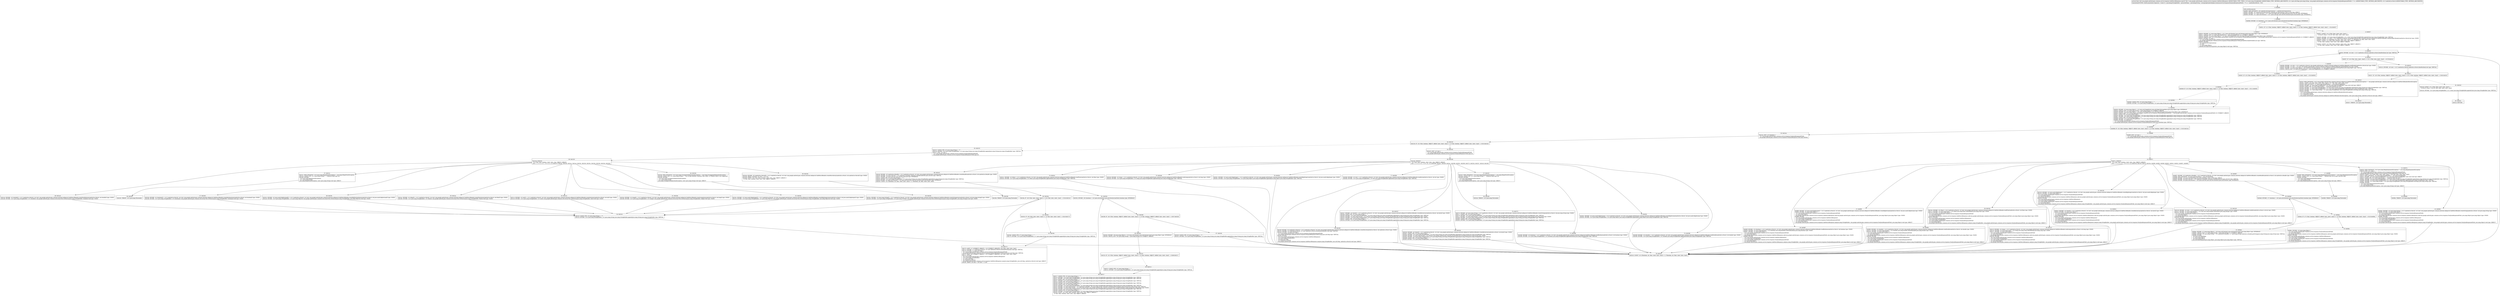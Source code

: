 digraph "CFG forcom.google.android.gms.common.server.response.SafeParcelResponse.zaa(Ljava\/lang\/StringBuilder;Ljava\/util\/Map;Landroid\/os\/Parcel;)V" {
Node_0 [shape=record,label="{0\:\ 0x0000|MTH_ENTER_BLOCK\l|0x0000: NEW_INSTANCE  (r0 I:android.util.SparseArray) =  android.util.SparseArray \l0x0002: INVOKE  (r0 I:android.util.SparseArray) android.util.SparseArray.\<init\>():void type: DIRECT \l0x0005: INVOKE  (r11 I:java.util.Set) = (r11 I:java.util.Map) java.util.Map.entrySet():java.util.Set type: INTERFACE \l0x0009: INVOKE  (r11 I:java.util.Iterator) = (r11 I:java.util.Set) java.util.Set.iterator():java.util.Iterator type: INTERFACE \l}"];
Node_1 [shape=record,label="{1\:\ 0x000d|0x000d: INVOKE  (r1 I:boolean) = (r11 I:java.util.Iterator) java.util.Iterator.hasNext():boolean type: INTERFACE \l}"];
Node_2 [shape=record,label="{2\:\ 0x0011|0x0011: IF  (r1 I:?[int, boolean, OBJECT, ARRAY, byte, short, char]) == (0 ?[int, boolean, OBJECT, ARRAY, byte, short, char])  \-\> B:4:0x0027 \l}"];
Node_3 [shape=record,label="{3\:\ 0x0013|0x0013: INVOKE  (r1 I:java.lang.Object) = (r11 I:java.util.Iterator) java.util.Iterator.next():java.lang.Object type: INTERFACE \l0x0017: CHECK_CAST  (r1 I:java.util.Map$Entry) = (java.util.Map$Entry) (r1 I:?[OBJECT, ARRAY]) \l0x0019: INVOKE  (r2 I:java.lang.Object) = (r1 I:java.util.Map$Entry) java.util.Map.Entry.getValue():java.lang.Object type: INTERFACE \l0x001d: CHECK_CAST  (r2 I:com.google.android.gms.common.server.response.FastJsonResponse$Field) = (com.google.android.gms.common.server.response.FastJsonResponse$Field) (r2 I:?[OBJECT, ARRAY]) \l0x001f: INVOKE  (r2 I:int) = \l  (r2 I:com.google.android.gms.common.server.response.FastJsonResponse$Field)\l com.google.android.gms.common.server.response.FastJsonResponse.Field.getSafeParcelableFieldId():int type: VIRTUAL \l0x0023: INVOKE  \l  (r0 I:android.util.SparseArray)\l  (r2 I:int)\l  (r1 I:java.lang.Object)\l android.util.SparseArray.put(int, java.lang.Object):void type: VIRTUAL \l}"];
Node_4 [shape=record,label="{4\:\ 0x0027|0x0027: CONST  (r11 I:?[int, float, short, byte, char]) = \l  (123(0x7b, float:1.72E\-43) ?[int, float, short, byte, char])\l \l0x0029: INVOKE  (r10 I:java.lang.StringBuilder), (r11 I:char) java.lang.StringBuilder.append(char):java.lang.StringBuilder type: VIRTUAL \l0x002c: INVOKE  (r11 I:int) = (r12 I:android.os.Parcel) com.google.android.gms.common.internal.safeparcel.SafeParcelReader.validateObjectHeader(android.os.Parcel):int type: STATIC \l0x0030: CONST  (r1 I:?[boolean, int, float, short, byte, char]) = (1 ?[boolean, int, float, short, byte, char]) \l0x0031: CONST  (r2 I:?[int, float, boolean, short, byte, char, OBJECT, ARRAY]) = \l  (0 ?[int, float, boolean, short, byte, char, OBJECT, ARRAY])\l \l0x0032: CONST  (r3 I:?[int, float, boolean, short, byte, char, OBJECT, ARRAY]) = \l  (0 ?[int, float, boolean, short, byte, char, OBJECT, ARRAY])\l \l}"];
Node_5 [shape=record,label="{5\:\ 0x0033|0x0033: INVOKE  (r4 I:int) = (r12 I:android.os.Parcel) android.os.Parcel.dataPosition():int type: VIRTUAL \l}"];
Node_6 [shape=record,label="{6\:\ 0x0037|0x0037: IF  (r4 I:?[int, byte, short, char]) \>= (r11 I:?[int, byte, short, char])  \-\> B:79:0x02c3 \l}"];
Node_7 [shape=record,label="{7\:\ 0x0039|0x0039: INVOKE  (r4 I:int) = (r12 I:android.os.Parcel) com.google.android.gms.common.internal.safeparcel.SafeParcelReader.readHeader(android.os.Parcel):int type: STATIC \l0x003d: INVOKE  (r5 I:int) = (r4 I:int) com.google.android.gms.common.internal.safeparcel.SafeParcelReader.getFieldId(int):int type: STATIC \l0x0041: INVOKE  (r5 I:java.lang.Object) = (r0 I:android.util.SparseArray), (r5 I:int) android.util.SparseArray.get(int):java.lang.Object type: VIRTUAL \l0x0045: CHECK_CAST  (r5 I:java.util.Map$Entry) = (java.util.Map$Entry) (r5 I:?[OBJECT, ARRAY]) \l}"];
Node_8 [shape=record,label="{8\:\ 0x0047|0x0047: IF  (r5 I:?[int, boolean, OBJECT, ARRAY, byte, short, char]) == (0 ?[int, boolean, OBJECT, ARRAY, byte, short, char])  \-\> B:5:0x0033 \l}"];
Node_9 [shape=record,label="{9\:\ 0x0049|0x0049: IF  (r3 I:?[int, boolean, OBJECT, ARRAY, byte, short, char]) == (0 ?[int, boolean, OBJECT, ARRAY, byte, short, char])  \-\> B:11:0x0050 \l}"];
Node_10 [shape=record,label="{10\:\ 0x004b|0x004b: CONST_STR  (r3 I:java.lang.String) =  \",\" \l0x004d: INVOKE  (r10 I:java.lang.StringBuilder), (r3 I:java.lang.String) java.lang.StringBuilder.append(java.lang.String):java.lang.StringBuilder type: VIRTUAL \l}"];
Node_11 [shape=record,label="{11\:\ 0x0050|0x0050: INVOKE  (r3 I:java.lang.Object) = (r5 I:java.util.Map$Entry) java.util.Map.Entry.getKey():java.lang.Object type: INTERFACE \l0x0054: CHECK_CAST  (r3 I:java.lang.String) = (java.lang.String) (r3 I:?[OBJECT, ARRAY]) \l0x0056: INVOKE  (r5 I:java.lang.Object) = (r5 I:java.util.Map$Entry) java.util.Map.Entry.getValue():java.lang.Object type: INTERFACE \l0x005a: CHECK_CAST  (r5 I:com.google.android.gms.common.server.response.FastJsonResponse$Field) = (com.google.android.gms.common.server.response.FastJsonResponse$Field) (r5 I:?[OBJECT, ARRAY]) \l0x005c: CONST_STR  (r6 I:java.lang.String) =  \"\"\" \l0x005e: INVOKE  (r10 I:java.lang.StringBuilder), (r6 I:java.lang.String) java.lang.StringBuilder.append(java.lang.String):java.lang.StringBuilder type: VIRTUAL \l0x0061: INVOKE  (r10 I:java.lang.StringBuilder), (r3 I:java.lang.String) java.lang.StringBuilder.append(java.lang.String):java.lang.StringBuilder type: VIRTUAL \l0x0064: CONST_STR  (r3 I:java.lang.String) =  \"\":\" \l0x0066: INVOKE  (r10 I:java.lang.StringBuilder), (r3 I:java.lang.String) java.lang.StringBuilder.append(java.lang.String):java.lang.StringBuilder type: VIRTUAL \l0x0069: INVOKE  (r3 I:boolean) = \l  (r5 I:com.google.android.gms.common.server.response.FastJsonResponse$Field)\l com.google.android.gms.common.server.response.FastJsonResponse.Field.zacn():boolean type: VIRTUAL \l}"];
Node_12 [shape=record,label="{12\:\ 0x006d|0x006d: IF  (r3 I:?[int, boolean, OBJECT, ARRAY, byte, short, char]) == (0 ?[int, boolean, OBJECT, ARRAY, byte, short, char])  \-\> B:33:0x014e \l}"];
Node_13 [shape=record,label="{13\:\ 0x006f|0x006f: IGET  (r3 I:int) = \l  (r5 I:com.google.android.gms.common.server.response.FastJsonResponse$Field)\l com.google.android.gms.common.server.response.FastJsonResponse.Field.zaps int \l}"];
Node_14 [shape=record,label="{14\:\ 0x0071|0x0071: SWITCH  \l  (r3 I:?[int, float, boolean, short, byte, char, OBJECT, ARRAY])\l k:[0, 1, 2, 3, 4, 5, 6, 7, 8, 9, 10, 11] t:[0x013d, 0x0130, 0x011f, 0x010e, 0x00fd, 0x00f0, 0x00df, 0x00d2, 0x00c5, 0x00c5, 0x0097, 0x008f] \l}"];
Node_15 [shape=record,label="{15\:\ 0x0074|0x0074: NEW_INSTANCE  (r10 I:java.lang.IllegalArgumentException) =  java.lang.IllegalArgumentException \l0x0076: IGET  (r11 I:int) = \l  (r5 I:com.google.android.gms.common.server.response.FastJsonResponse$Field)\l com.google.android.gms.common.server.response.FastJsonResponse.Field.zaps int \l0x0078: CONST  (r12 I:?[int, float, short, byte, char]) = (36 ?[int, float, short, byte, char]) \l0x007a: NEW_INSTANCE  (r0 I:java.lang.StringBuilder) =  java.lang.StringBuilder \l0x007c: INVOKE  (r0 I:java.lang.StringBuilder), (r12 I:int) java.lang.StringBuilder.\<init\>(int):void type: DIRECT \l0x007f: CONST_STR  (r12 I:java.lang.String) =  \"Unknown field out type = \" \l0x0081: INVOKE  (r0 I:java.lang.StringBuilder), (r12 I:java.lang.String) java.lang.StringBuilder.append(java.lang.String):java.lang.StringBuilder type: VIRTUAL \l0x0084: INVOKE  (r0 I:java.lang.StringBuilder), (r11 I:int) java.lang.StringBuilder.append(int):java.lang.StringBuilder type: VIRTUAL \l0x0087: INVOKE  (r11 I:java.lang.String) = (r0 I:java.lang.StringBuilder) java.lang.StringBuilder.toString():java.lang.String type: VIRTUAL \l0x008b: INVOKE  \l  (r10 I:java.lang.IllegalArgumentException)\l  (r11 I:java.lang.String)\l java.lang.IllegalArgumentException.\<init\>(java.lang.String):void type: DIRECT \l}"];
Node_16 [shape=record,label="{16\:\ 0x008e|0x008e: THROW  (r10 I:java.lang.Throwable) \l}"];
Node_17 [shape=record,label="{17\:\ 0x008f|0x008f: NEW_INSTANCE  (r10 I:java.lang.IllegalArgumentException) =  java.lang.IllegalArgumentException \l0x0091: CONST_STR  (r11 I:java.lang.String) =  \"Method does not accept concrete type.\" \l0x0093: INVOKE  \l  (r10 I:java.lang.IllegalArgumentException)\l  (r11 I:java.lang.String)\l java.lang.IllegalArgumentException.\<init\>(java.lang.String):void type: DIRECT \l}"];
Node_18 [shape=record,label="{18\:\ 0x0096|0x0096: THROW  (r10 I:java.lang.Throwable) \l}"];
Node_19 [shape=record,label="{19\:\ 0x0097|0x0097: INVOKE  (r3 I:android.os.Bundle) = (r12 I:android.os.Parcel), (r4 I:int) com.google.android.gms.common.internal.safeparcel.SafeParcelReader.createBundle(android.os.Parcel, int):android.os.Bundle type: STATIC \l0x009b: NEW_INSTANCE  (r4 I:java.util.HashMap) =  java.util.HashMap \l0x009d: INVOKE  (r4 I:java.util.HashMap) java.util.HashMap.\<init\>():void type: DIRECT \l0x00a0: INVOKE  (r6 I:java.util.Set) = (r3 I:android.os.Bundle) android.os.Bundle.keySet():java.util.Set type: VIRTUAL \l0x00a4: INVOKE  (r6 I:java.util.Iterator) = (r6 I:java.util.Set) java.util.Set.iterator():java.util.Iterator type: INTERFACE \l}"];
Node_20 [shape=record,label="{20\:\ 0x00a8|0x00a8: INVOKE  (r7 I:boolean) = (r6 I:java.util.Iterator) java.util.Iterator.hasNext():boolean type: INTERFACE \l}"];
Node_21 [shape=record,label="{21\:\ 0x00ac|0x00ac: IF  (r7 I:?[int, boolean, OBJECT, ARRAY, byte, short, char]) == (0 ?[int, boolean, OBJECT, ARRAY, byte, short, char])  \-\> B:23:0x00bc \l}"];
Node_22 [shape=record,label="{22\:\ 0x00ae|0x00ae: INVOKE  (r7 I:java.lang.Object) = (r6 I:java.util.Iterator) java.util.Iterator.next():java.lang.Object type: INTERFACE \l0x00b2: CHECK_CAST  (r7 I:java.lang.String) = (java.lang.String) (r7 I:?[OBJECT, ARRAY]) \l0x00b4: INVOKE  (r8 I:java.lang.String) = (r3 I:android.os.Bundle), (r7 I:java.lang.String) android.os.Bundle.getString(java.lang.String):java.lang.String type: VIRTUAL \l0x00b8: INVOKE  \l  (r4 I:java.util.HashMap)\l  (r7 I:java.lang.Object)\l  (r8 I:java.lang.Object)\l java.util.HashMap.put(java.lang.Object, java.lang.Object):java.lang.Object type: VIRTUAL \l}"];
Node_23 [shape=record,label="{23\:\ 0x00bc|0x00bc: INVOKE  (r3 I:java.lang.Object) = \l  (r5 I:com.google.android.gms.common.server.response.FastJsonResponse$Field)\l  (r4 I:java.lang.Object)\l com.google.android.gms.common.server.response.SafeParcelResponse.zab(com.google.android.gms.common.server.response.FastJsonResponse$Field, java.lang.Object):java.lang.Object type: STATIC \l0x00c0: INVOKE  \l  (r9 I:com.google.android.gms.common.server.response.SafeParcelResponse)\l  (r10 I:java.lang.StringBuilder)\l  (r5 I:com.google.android.gms.common.server.response.FastJsonResponse$Field)\l  (r3 I:java.lang.Object)\l com.google.android.gms.common.server.response.SafeParcelResponse.zab(java.lang.StringBuilder, com.google.android.gms.common.server.response.FastJsonResponse$Field, java.lang.Object):void type: DIRECT \l}"];
Node_24 [shape=record,label="{24\:\ 0x00c5|0x00c5: INVOKE  (r3 I:byte[]) = (r12 I:android.os.Parcel), (r4 I:int) com.google.android.gms.common.internal.safeparcel.SafeParcelReader.createByteArray(android.os.Parcel, int):byte[] type: STATIC \l0x00c9: INVOKE  (r3 I:java.lang.Object) = \l  (r5 I:com.google.android.gms.common.server.response.FastJsonResponse$Field)\l  (r3 I:java.lang.Object)\l com.google.android.gms.common.server.response.SafeParcelResponse.zab(com.google.android.gms.common.server.response.FastJsonResponse$Field, java.lang.Object):java.lang.Object type: STATIC \l0x00cd: INVOKE  \l  (r9 I:com.google.android.gms.common.server.response.SafeParcelResponse)\l  (r10 I:java.lang.StringBuilder)\l  (r5 I:com.google.android.gms.common.server.response.FastJsonResponse$Field)\l  (r3 I:java.lang.Object)\l com.google.android.gms.common.server.response.SafeParcelResponse.zab(java.lang.StringBuilder, com.google.android.gms.common.server.response.FastJsonResponse$Field, java.lang.Object):void type: DIRECT \l}"];
Node_25 [shape=record,label="{25\:\ 0x00d2|0x00d2: INVOKE  (r3 I:java.lang.String) = (r12 I:android.os.Parcel), (r4 I:int) com.google.android.gms.common.internal.safeparcel.SafeParcelReader.createString(android.os.Parcel, int):java.lang.String type: STATIC \l0x00d6: INVOKE  (r3 I:java.lang.Object) = \l  (r5 I:com.google.android.gms.common.server.response.FastJsonResponse$Field)\l  (r3 I:java.lang.Object)\l com.google.android.gms.common.server.response.SafeParcelResponse.zab(com.google.android.gms.common.server.response.FastJsonResponse$Field, java.lang.Object):java.lang.Object type: STATIC \l0x00da: INVOKE  \l  (r9 I:com.google.android.gms.common.server.response.SafeParcelResponse)\l  (r10 I:java.lang.StringBuilder)\l  (r5 I:com.google.android.gms.common.server.response.FastJsonResponse$Field)\l  (r3 I:java.lang.Object)\l com.google.android.gms.common.server.response.SafeParcelResponse.zab(java.lang.StringBuilder, com.google.android.gms.common.server.response.FastJsonResponse$Field, java.lang.Object):void type: DIRECT \l}"];
Node_26 [shape=record,label="{26\:\ 0x00df|0x00df: INVOKE  (r3 I:boolean) = (r12 I:android.os.Parcel), (r4 I:int) com.google.android.gms.common.internal.safeparcel.SafeParcelReader.readBoolean(android.os.Parcel, int):boolean type: STATIC \l0x00e3: INVOKE  (r3 I:java.lang.Boolean) = (r3 I:boolean) java.lang.Boolean.valueOf(boolean):java.lang.Boolean type: STATIC \l0x00e7: INVOKE  (r3 I:java.lang.Object) = \l  (r5 I:com.google.android.gms.common.server.response.FastJsonResponse$Field)\l  (r3 I:java.lang.Object)\l com.google.android.gms.common.server.response.SafeParcelResponse.zab(com.google.android.gms.common.server.response.FastJsonResponse$Field, java.lang.Object):java.lang.Object type: STATIC \l0x00eb: INVOKE  \l  (r9 I:com.google.android.gms.common.server.response.SafeParcelResponse)\l  (r10 I:java.lang.StringBuilder)\l  (r5 I:com.google.android.gms.common.server.response.FastJsonResponse$Field)\l  (r3 I:java.lang.Object)\l com.google.android.gms.common.server.response.SafeParcelResponse.zab(java.lang.StringBuilder, com.google.android.gms.common.server.response.FastJsonResponse$Field, java.lang.Object):void type: DIRECT \l}"];
Node_27 [shape=record,label="{27\:\ 0x00f0|0x00f0: INVOKE  (r3 I:java.math.BigDecimal) = (r12 I:android.os.Parcel), (r4 I:int) com.google.android.gms.common.internal.safeparcel.SafeParcelReader.createBigDecimal(android.os.Parcel, int):java.math.BigDecimal type: STATIC \l0x00f4: INVOKE  (r3 I:java.lang.Object) = \l  (r5 I:com.google.android.gms.common.server.response.FastJsonResponse$Field)\l  (r3 I:java.lang.Object)\l com.google.android.gms.common.server.response.SafeParcelResponse.zab(com.google.android.gms.common.server.response.FastJsonResponse$Field, java.lang.Object):java.lang.Object type: STATIC \l0x00f8: INVOKE  \l  (r9 I:com.google.android.gms.common.server.response.SafeParcelResponse)\l  (r10 I:java.lang.StringBuilder)\l  (r5 I:com.google.android.gms.common.server.response.FastJsonResponse$Field)\l  (r3 I:java.lang.Object)\l com.google.android.gms.common.server.response.SafeParcelResponse.zab(java.lang.StringBuilder, com.google.android.gms.common.server.response.FastJsonResponse$Field, java.lang.Object):void type: DIRECT \l}"];
Node_28 [shape=record,label="{28\:\ 0x00fd|0x00fd: INVOKE  (r3 I:double) = (r12 I:android.os.Parcel), (r4 I:int) com.google.android.gms.common.internal.safeparcel.SafeParcelReader.readDouble(android.os.Parcel, int):double type: STATIC \l0x0101: INVOKE  (r3 I:java.lang.Double) = (r3 I:double) java.lang.Double.valueOf(double):java.lang.Double type: STATIC \l0x0105: INVOKE  (r3 I:java.lang.Object) = \l  (r5 I:com.google.android.gms.common.server.response.FastJsonResponse$Field)\l  (r3 I:java.lang.Object)\l com.google.android.gms.common.server.response.SafeParcelResponse.zab(com.google.android.gms.common.server.response.FastJsonResponse$Field, java.lang.Object):java.lang.Object type: STATIC \l0x0109: INVOKE  \l  (r9 I:com.google.android.gms.common.server.response.SafeParcelResponse)\l  (r10 I:java.lang.StringBuilder)\l  (r5 I:com.google.android.gms.common.server.response.FastJsonResponse$Field)\l  (r3 I:java.lang.Object)\l com.google.android.gms.common.server.response.SafeParcelResponse.zab(java.lang.StringBuilder, com.google.android.gms.common.server.response.FastJsonResponse$Field, java.lang.Object):void type: DIRECT \l}"];
Node_29 [shape=record,label="{29\:\ 0x010e|0x010e: INVOKE  (r3 I:float) = (r12 I:android.os.Parcel), (r4 I:int) com.google.android.gms.common.internal.safeparcel.SafeParcelReader.readFloat(android.os.Parcel, int):float type: STATIC \l0x0112: INVOKE  (r3 I:java.lang.Float) = (r3 I:float) java.lang.Float.valueOf(float):java.lang.Float type: STATIC \l0x0116: INVOKE  (r3 I:java.lang.Object) = \l  (r5 I:com.google.android.gms.common.server.response.FastJsonResponse$Field)\l  (r3 I:java.lang.Object)\l com.google.android.gms.common.server.response.SafeParcelResponse.zab(com.google.android.gms.common.server.response.FastJsonResponse$Field, java.lang.Object):java.lang.Object type: STATIC \l0x011a: INVOKE  \l  (r9 I:com.google.android.gms.common.server.response.SafeParcelResponse)\l  (r10 I:java.lang.StringBuilder)\l  (r5 I:com.google.android.gms.common.server.response.FastJsonResponse$Field)\l  (r3 I:java.lang.Object)\l com.google.android.gms.common.server.response.SafeParcelResponse.zab(java.lang.StringBuilder, com.google.android.gms.common.server.response.FastJsonResponse$Field, java.lang.Object):void type: DIRECT \l}"];
Node_30 [shape=record,label="{30\:\ 0x011f|0x011f: INVOKE  (r3 I:long) = (r12 I:android.os.Parcel), (r4 I:int) com.google.android.gms.common.internal.safeparcel.SafeParcelReader.readLong(android.os.Parcel, int):long type: STATIC \l0x0123: INVOKE  (r3 I:java.lang.Long) = (r3 I:long) java.lang.Long.valueOf(long):java.lang.Long type: STATIC \l0x0127: INVOKE  (r3 I:java.lang.Object) = \l  (r5 I:com.google.android.gms.common.server.response.FastJsonResponse$Field)\l  (r3 I:java.lang.Object)\l com.google.android.gms.common.server.response.SafeParcelResponse.zab(com.google.android.gms.common.server.response.FastJsonResponse$Field, java.lang.Object):java.lang.Object type: STATIC \l0x012b: INVOKE  \l  (r9 I:com.google.android.gms.common.server.response.SafeParcelResponse)\l  (r10 I:java.lang.StringBuilder)\l  (r5 I:com.google.android.gms.common.server.response.FastJsonResponse$Field)\l  (r3 I:java.lang.Object)\l com.google.android.gms.common.server.response.SafeParcelResponse.zab(java.lang.StringBuilder, com.google.android.gms.common.server.response.FastJsonResponse$Field, java.lang.Object):void type: DIRECT \l}"];
Node_31 [shape=record,label="{31\:\ 0x0130|0x0130: INVOKE  (r3 I:java.math.BigInteger) = (r12 I:android.os.Parcel), (r4 I:int) com.google.android.gms.common.internal.safeparcel.SafeParcelReader.createBigInteger(android.os.Parcel, int):java.math.BigInteger type: STATIC \l0x0134: INVOKE  (r3 I:java.lang.Object) = \l  (r5 I:com.google.android.gms.common.server.response.FastJsonResponse$Field)\l  (r3 I:java.lang.Object)\l com.google.android.gms.common.server.response.SafeParcelResponse.zab(com.google.android.gms.common.server.response.FastJsonResponse$Field, java.lang.Object):java.lang.Object type: STATIC \l0x0138: INVOKE  \l  (r9 I:com.google.android.gms.common.server.response.SafeParcelResponse)\l  (r10 I:java.lang.StringBuilder)\l  (r5 I:com.google.android.gms.common.server.response.FastJsonResponse$Field)\l  (r3 I:java.lang.Object)\l com.google.android.gms.common.server.response.SafeParcelResponse.zab(java.lang.StringBuilder, com.google.android.gms.common.server.response.FastJsonResponse$Field, java.lang.Object):void type: DIRECT \l}"];
Node_32 [shape=record,label="{32\:\ 0x013d|0x013d: INVOKE  (r3 I:int) = (r12 I:android.os.Parcel), (r4 I:int) com.google.android.gms.common.internal.safeparcel.SafeParcelReader.readInt(android.os.Parcel, int):int type: STATIC \l0x0141: INVOKE  (r3 I:java.lang.Integer) = (r3 I:int) java.lang.Integer.valueOf(int):java.lang.Integer type: STATIC \l0x0145: INVOKE  (r3 I:java.lang.Object) = \l  (r5 I:com.google.android.gms.common.server.response.FastJsonResponse$Field)\l  (r3 I:java.lang.Object)\l com.google.android.gms.common.server.response.SafeParcelResponse.zab(com.google.android.gms.common.server.response.FastJsonResponse$Field, java.lang.Object):java.lang.Object type: STATIC \l0x0149: INVOKE  \l  (r9 I:com.google.android.gms.common.server.response.SafeParcelResponse)\l  (r10 I:java.lang.StringBuilder)\l  (r5 I:com.google.android.gms.common.server.response.FastJsonResponse$Field)\l  (r3 I:java.lang.Object)\l com.google.android.gms.common.server.response.SafeParcelResponse.zab(java.lang.StringBuilder, com.google.android.gms.common.server.response.FastJsonResponse$Field, java.lang.Object):void type: DIRECT \l}"];
Node_33 [shape=record,label="{33\:\ 0x014e|0x014e: IGET  (r3 I:boolean) = \l  (r5 I:com.google.android.gms.common.server.response.FastJsonResponse$Field)\l com.google.android.gms.common.server.response.FastJsonResponse.Field.zapt boolean \l}"];
Node_34 [shape=record,label="{34\:\ 0x0150|0x0150: IF  (r3 I:?[int, boolean, OBJECT, ARRAY, byte, short, char]) == (0 ?[int, boolean, OBJECT, ARRAY, byte, short, char])  \-\> B:55:0x01d2 \l}"];
Node_35 [shape=record,label="{35\:\ 0x0152|0x0152: CONST_STR  (r3 I:java.lang.String) =  \"[\" \l0x0154: INVOKE  (r10 I:java.lang.StringBuilder), (r3 I:java.lang.String) java.lang.StringBuilder.append(java.lang.String):java.lang.StringBuilder type: VIRTUAL \l0x0157: IGET  (r3 I:int) = \l  (r5 I:com.google.android.gms.common.server.response.FastJsonResponse$Field)\l com.google.android.gms.common.server.response.FastJsonResponse.Field.zaps int \l}"];
Node_36 [shape=record,label="{36\:\ 0x0159|0x0159: SWITCH  \l  (r3 I:?[int, float, boolean, short, byte, char, OBJECT, ARRAY])\l k:[0, 1, 2, 3, 4, 5, 6, 7, 8, 9, 10, 11] t:[0x01c4, 0x01bc, 0x01b4, 0x01ac, 0x01a4, 0x019c, 0x0194, 0x018c, 0x0184, 0x0184, 0x0184, 0x0164] \l}"];
Node_37 [shape=record,label="{37\:\ 0x015c|0x015c: NEW_INSTANCE  (r10 I:java.lang.IllegalStateException) =  java.lang.IllegalStateException \l0x015e: CONST_STR  (r11 I:java.lang.String) =  \"Unknown field type out.\" \l0x0160: INVOKE  \l  (r10 I:java.lang.IllegalStateException)\l  (r11 I:java.lang.String)\l java.lang.IllegalStateException.\<init\>(java.lang.String):void type: DIRECT \l}"];
Node_38 [shape=record,label="{38\:\ 0x0163|0x0163: THROW  (r10 I:java.lang.Throwable) \l}"];
Node_39 [shape=record,label="{39\:\ 0x0164|0x0164: INVOKE  (r3 I:android.os.Parcel[]) = (r12 I:android.os.Parcel), (r4 I:int) com.google.android.gms.common.internal.safeparcel.SafeParcelReader.createParcelArray(android.os.Parcel, int):android.os.Parcel[] type: STATIC \l0x0168: ARRAY_LENGTH  (r4 I:int) = (r3 I:?[]) \l0x0169: CONST  (r6 I:?[int, float, boolean, short, byte, char, OBJECT, ARRAY]) = \l  (0 ?[int, float, boolean, short, byte, char, OBJECT, ARRAY])\l \l}"];
Node_40 [shape=record,label="{40\:\ 0x016a|0x016a: IF  (r6 I:?[int, byte, short, char]) \>= (r4 I:?[int, byte, short, char])  \-\> B:54:0x01cb \l}"];
Node_41 [shape=record,label="{41\:\ 0x016c|0x016c: IF  (r6 I:?[int, byte, short, char]) \<= (0 ?[int, byte, short, char])  \-\> B:43:0x0173 \l}"];
Node_42 [shape=record,label="{42\:\ 0x016e|0x016e: CONST_STR  (r7 I:java.lang.String) =  \",\" \l0x0170: INVOKE  (r10 I:java.lang.StringBuilder), (r7 I:java.lang.String) java.lang.StringBuilder.append(java.lang.String):java.lang.StringBuilder type: VIRTUAL \l}"];
Node_43 [shape=record,label="{43\:\ 0x0173|0x0173: AGET  (r7 I:?[OBJECT, ARRAY]) = (r3 I:?[OBJECT, ARRAY][]), (r6 I:?[int, short, byte, char]) \l0x0175: INVOKE  (r7 I:android.os.Parcel), (r2 I:int) android.os.Parcel.setDataPosition(int):void type: VIRTUAL \l0x0178: INVOKE  (r7 I:java.util.Map) = \l  (r5 I:com.google.android.gms.common.server.response.FastJsonResponse$Field)\l com.google.android.gms.common.server.response.FastJsonResponse.Field.zacq():java.util.Map type: VIRTUAL \l0x017c: AGET  (r8 I:?[OBJECT, ARRAY]) = (r3 I:?[OBJECT, ARRAY][]), (r6 I:?[int, short, byte, char]) \l0x017e: INVOKE  \l  (r9 I:com.google.android.gms.common.server.response.SafeParcelResponse)\l  (r10 I:java.lang.StringBuilder)\l  (r7 I:java.util.Map)\l  (r8 I:android.os.Parcel)\l com.google.android.gms.common.server.response.SafeParcelResponse.zaa(java.lang.StringBuilder, java.util.Map, android.os.Parcel):void type: DIRECT \l0x0181: ARITH  (r6 I:int) = (r6 I:int) + (1 int) \l}"];
Node_44 [shape=record,label="{44\:\ 0x0184|0x0184: NEW_INSTANCE  (r10 I:java.lang.UnsupportedOperationException) =  java.lang.UnsupportedOperationException \l0x0186: CONST_STR  (r11 I:java.lang.String) =  \"List of type BASE64, BASE64_URL_SAFE, or STRING_MAP is not supported\" \l0x0188: INVOKE  \l  (r10 I:java.lang.UnsupportedOperationException)\l  (r11 I:java.lang.String)\l java.lang.UnsupportedOperationException.\<init\>(java.lang.String):void type: DIRECT \l}"];
Node_45 [shape=record,label="{45\:\ 0x018b|0x018b: THROW  (r10 I:java.lang.Throwable) \l}"];
Node_46 [shape=record,label="{46\:\ 0x018c|0x018c: INVOKE  (r3 I:java.lang.String[]) = (r12 I:android.os.Parcel), (r4 I:int) com.google.android.gms.common.internal.safeparcel.SafeParcelReader.createStringArray(android.os.Parcel, int):java.lang.String[] type: STATIC \l0x0190: INVOKE  (r10 I:java.lang.StringBuilder), (r3 I:java.lang.String[]) com.google.android.gms.common.util.ArrayUtils.writeStringArray(java.lang.StringBuilder, java.lang.String[]):void type: STATIC \l}"];
Node_47 [shape=record,label="{47\:\ 0x0194|0x0194: INVOKE  (r3 I:boolean[]) = (r12 I:android.os.Parcel), (r4 I:int) com.google.android.gms.common.internal.safeparcel.SafeParcelReader.createBooleanArray(android.os.Parcel, int):boolean[] type: STATIC \l0x0198: INVOKE  (r10 I:java.lang.StringBuilder), (r3 I:boolean[]) com.google.android.gms.common.util.ArrayUtils.writeArray(java.lang.StringBuilder, boolean[]):void type: STATIC \l}"];
Node_48 [shape=record,label="{48\:\ 0x019c|0x019c: INVOKE  (r3 I:java.math.BigDecimal[]) = (r12 I:android.os.Parcel), (r4 I:int) com.google.android.gms.common.internal.safeparcel.SafeParcelReader.createBigDecimalArray(android.os.Parcel, int):java.math.BigDecimal[] type: STATIC \l0x01a0: INVOKE  (r10 I:java.lang.StringBuilder), (r3 I:java.lang.Object[]) com.google.android.gms.common.util.ArrayUtils.writeArray(java.lang.StringBuilder, java.lang.Object[]):void type: STATIC \l}"];
Node_49 [shape=record,label="{49\:\ 0x01a4|0x01a4: INVOKE  (r3 I:double[]) = (r12 I:android.os.Parcel), (r4 I:int) com.google.android.gms.common.internal.safeparcel.SafeParcelReader.createDoubleArray(android.os.Parcel, int):double[] type: STATIC \l0x01a8: INVOKE  (r10 I:java.lang.StringBuilder), (r3 I:double[]) com.google.android.gms.common.util.ArrayUtils.writeArray(java.lang.StringBuilder, double[]):void type: STATIC \l}"];
Node_50 [shape=record,label="{50\:\ 0x01ac|0x01ac: INVOKE  (r3 I:float[]) = (r12 I:android.os.Parcel), (r4 I:int) com.google.android.gms.common.internal.safeparcel.SafeParcelReader.createFloatArray(android.os.Parcel, int):float[] type: STATIC \l0x01b0: INVOKE  (r10 I:java.lang.StringBuilder), (r3 I:float[]) com.google.android.gms.common.util.ArrayUtils.writeArray(java.lang.StringBuilder, float[]):void type: STATIC \l}"];
Node_51 [shape=record,label="{51\:\ 0x01b4|0x01b4: INVOKE  (r3 I:long[]) = (r12 I:android.os.Parcel), (r4 I:int) com.google.android.gms.common.internal.safeparcel.SafeParcelReader.createLongArray(android.os.Parcel, int):long[] type: STATIC \l0x01b8: INVOKE  (r10 I:java.lang.StringBuilder), (r3 I:long[]) com.google.android.gms.common.util.ArrayUtils.writeArray(java.lang.StringBuilder, long[]):void type: STATIC \l}"];
Node_52 [shape=record,label="{52\:\ 0x01bc|0x01bc: INVOKE  (r3 I:java.math.BigInteger[]) = (r12 I:android.os.Parcel), (r4 I:int) com.google.android.gms.common.internal.safeparcel.SafeParcelReader.createBigIntegerArray(android.os.Parcel, int):java.math.BigInteger[] type: STATIC \l0x01c0: INVOKE  (r10 I:java.lang.StringBuilder), (r3 I:java.lang.Object[]) com.google.android.gms.common.util.ArrayUtils.writeArray(java.lang.StringBuilder, java.lang.Object[]):void type: STATIC \l}"];
Node_53 [shape=record,label="{53\:\ 0x01c4|0x01c4: INVOKE  (r3 I:int[]) = (r12 I:android.os.Parcel), (r4 I:int) com.google.android.gms.common.internal.safeparcel.SafeParcelReader.createIntArray(android.os.Parcel, int):int[] type: STATIC \l0x01c8: INVOKE  (r10 I:java.lang.StringBuilder), (r3 I:int[]) com.google.android.gms.common.util.ArrayUtils.writeArray(java.lang.StringBuilder, int[]):void type: STATIC \l}"];
Node_54 [shape=record,label="{54\:\ 0x01cb|0x01cb: CONST_STR  (r3 I:java.lang.String) =  \"]\" \l0x01cd: INVOKE  (r10 I:java.lang.StringBuilder), (r3 I:java.lang.String) java.lang.StringBuilder.append(java.lang.String):java.lang.StringBuilder type: VIRTUAL \l}"];
Node_55 [shape=record,label="{55\:\ 0x01d2|0x01d2: IGET  (r3 I:int) = \l  (r5 I:com.google.android.gms.common.server.response.FastJsonResponse$Field)\l com.google.android.gms.common.server.response.FastJsonResponse.Field.zaps int \l}"];
Node_56 [shape=record,label="{56\:\ 0x01d4|0x01d4: SWITCH  \l  (r3 I:?[int, float, boolean, short, byte, char, OBJECT, ARRAY])\l k:[0, 1, 2, 3, 4, 5, 6, 7, 8, 9, 10, 11] t:[0x02b9, 0x02b1, 0x02a9, 0x02a1, 0x0299, 0x0291, 0x0289, 0x0273, 0x025d, 0x0247, 0x01ef, 0x01df] \l}"];
Node_57 [shape=record,label="{57\:\ 0x01d7|0x01d7: NEW_INSTANCE  (r10 I:java.lang.IllegalStateException) =  java.lang.IllegalStateException \l0x01d9: CONST_STR  (r11 I:java.lang.String) =  \"Unknown field type out\" \l0x01db: INVOKE  \l  (r10 I:java.lang.IllegalStateException)\l  (r11 I:java.lang.String)\l java.lang.IllegalStateException.\<init\>(java.lang.String):void type: DIRECT \l}"];
Node_58 [shape=record,label="{58\:\ 0x01de|0x01de: THROW  (r10 I:java.lang.Throwable) \l}"];
Node_59 [shape=record,label="{59\:\ 0x01df|0x01df: INVOKE  (r3 I:android.os.Parcel) = (r12 I:android.os.Parcel), (r4 I:int) com.google.android.gms.common.internal.safeparcel.SafeParcelReader.createParcel(android.os.Parcel, int):android.os.Parcel type: STATIC \l0x01e3: INVOKE  (r3 I:android.os.Parcel), (r2 I:int) android.os.Parcel.setDataPosition(int):void type: VIRTUAL \l0x01e6: INVOKE  (r4 I:java.util.Map) = \l  (r5 I:com.google.android.gms.common.server.response.FastJsonResponse$Field)\l com.google.android.gms.common.server.response.FastJsonResponse.Field.zacq():java.util.Map type: VIRTUAL \l0x01ea: INVOKE  \l  (r9 I:com.google.android.gms.common.server.response.SafeParcelResponse)\l  (r10 I:java.lang.StringBuilder)\l  (r4 I:java.util.Map)\l  (r3 I:android.os.Parcel)\l com.google.android.gms.common.server.response.SafeParcelResponse.zaa(java.lang.StringBuilder, java.util.Map, android.os.Parcel):void type: DIRECT \l}"];
Node_60 [shape=record,label="{60\:\ 0x01ef|0x01ef: INVOKE  (r3 I:android.os.Bundle) = (r12 I:android.os.Parcel), (r4 I:int) com.google.android.gms.common.internal.safeparcel.SafeParcelReader.createBundle(android.os.Parcel, int):android.os.Bundle type: STATIC \l0x01f3: INVOKE  (r4 I:java.util.Set) = (r3 I:android.os.Bundle) android.os.Bundle.keySet():java.util.Set type: VIRTUAL \l0x01f7: INVOKE  (r4 I:java.util.Set) java.util.Set.size():int type: INTERFACE \l0x01fa: CONST_STR  (r5 I:java.lang.String) =  \"\{\" \l0x01fc: INVOKE  (r10 I:java.lang.StringBuilder), (r5 I:java.lang.String) java.lang.StringBuilder.append(java.lang.String):java.lang.StringBuilder type: VIRTUAL \l0x01ff: INVOKE  (r4 I:java.util.Iterator) = (r4 I:java.util.Set) java.util.Set.iterator():java.util.Iterator type: INTERFACE \l0x0203: CONST  (r5 I:?[boolean, int, float, short, byte, char]) = (1 ?[boolean, int, float, short, byte, char]) \l}"];
Node_61 [shape=record,label="{61\:\ 0x0204|0x0204: INVOKE  (r6 I:boolean) = (r4 I:java.util.Iterator) java.util.Iterator.hasNext():boolean type: INTERFACE \l}"];
Node_62 [shape=record,label="{62\:\ 0x0208|0x0208: IF  (r6 I:?[int, boolean, OBJECT, ARRAY, byte, short, char]) == (0 ?[int, boolean, OBJECT, ARRAY, byte, short, char])  \-\> B:67:0x0240 \l}"];
Node_63 [shape=record,label="{63\:\ 0x020a|0x020a: INVOKE  (r6 I:java.lang.Object) = (r4 I:java.util.Iterator) java.util.Iterator.next():java.lang.Object type: INTERFACE \l0x020e: CHECK_CAST  (r6 I:java.lang.String) = (java.lang.String) (r6 I:?[OBJECT, ARRAY]) \l}"];
Node_64 [shape=record,label="{64\:\ 0x0210|0x0210: IF  (r5 I:?[int, boolean, OBJECT, ARRAY, byte, short, char]) != (0 ?[int, boolean, OBJECT, ARRAY, byte, short, char])  \-\> B:66:0x0217 \l}"];
Node_65 [shape=record,label="{65\:\ 0x0212|0x0212: CONST_STR  (r5 I:java.lang.String) =  \",\" \l0x0214: INVOKE  (r10 I:java.lang.StringBuilder), (r5 I:java.lang.String) java.lang.StringBuilder.append(java.lang.String):java.lang.StringBuilder type: VIRTUAL \l}"];
Node_66 [shape=record,label="{66\:\ 0x0217|0x0217: CONST_STR  (r5 I:java.lang.String) =  \"\"\" \l0x0219: INVOKE  (r10 I:java.lang.StringBuilder), (r5 I:java.lang.String) java.lang.StringBuilder.append(java.lang.String):java.lang.StringBuilder type: VIRTUAL \l0x021c: INVOKE  (r10 I:java.lang.StringBuilder), (r6 I:java.lang.String) java.lang.StringBuilder.append(java.lang.String):java.lang.StringBuilder type: VIRTUAL \l0x021f: CONST_STR  (r5 I:java.lang.String) =  \"\"\" \l0x0221: INVOKE  (r10 I:java.lang.StringBuilder), (r5 I:java.lang.String) java.lang.StringBuilder.append(java.lang.String):java.lang.StringBuilder type: VIRTUAL \l0x0224: CONST_STR  (r5 I:java.lang.String) =  \":\" \l0x0226: INVOKE  (r10 I:java.lang.StringBuilder), (r5 I:java.lang.String) java.lang.StringBuilder.append(java.lang.String):java.lang.StringBuilder type: VIRTUAL \l0x0229: CONST_STR  (r5 I:java.lang.String) =  \"\"\" \l0x022b: INVOKE  (r10 I:java.lang.StringBuilder), (r5 I:java.lang.String) java.lang.StringBuilder.append(java.lang.String):java.lang.StringBuilder type: VIRTUAL \l0x022e: INVOKE  (r5 I:java.lang.String) = (r3 I:android.os.Bundle), (r6 I:java.lang.String) android.os.Bundle.getString(java.lang.String):java.lang.String type: VIRTUAL \l0x0232: INVOKE  (r5 I:java.lang.String) = (r5 I:java.lang.String) com.google.android.gms.common.util.JsonUtils.escapeString(java.lang.String):java.lang.String type: STATIC \l0x0236: INVOKE  (r10 I:java.lang.StringBuilder), (r5 I:java.lang.String) java.lang.StringBuilder.append(java.lang.String):java.lang.StringBuilder type: VIRTUAL \l0x0239: CONST_STR  (r5 I:java.lang.String) =  \"\"\" \l0x023b: INVOKE  (r10 I:java.lang.StringBuilder), (r5 I:java.lang.String) java.lang.StringBuilder.append(java.lang.String):java.lang.StringBuilder type: VIRTUAL \l0x023e: CONST  (r5 I:?[int, float, boolean, short, byte, char, OBJECT, ARRAY]) = \l  (0 ?[int, float, boolean, short, byte, char, OBJECT, ARRAY])\l \l}"];
Node_67 [shape=record,label="{67\:\ 0x0240|0x0240: CONST_STR  (r3 I:java.lang.String) =  \"\}\" \l0x0242: INVOKE  (r10 I:java.lang.StringBuilder), (r3 I:java.lang.String) java.lang.StringBuilder.append(java.lang.String):java.lang.StringBuilder type: VIRTUAL \l}"];
Node_68 [shape=record,label="{68\:\ 0x0247|0x0247: INVOKE  (r3 I:byte[]) = (r12 I:android.os.Parcel), (r4 I:int) com.google.android.gms.common.internal.safeparcel.SafeParcelReader.createByteArray(android.os.Parcel, int):byte[] type: STATIC \l0x024b: CONST_STR  (r4 I:java.lang.String) =  \"\"\" \l0x024d: INVOKE  (r10 I:java.lang.StringBuilder), (r4 I:java.lang.String) java.lang.StringBuilder.append(java.lang.String):java.lang.StringBuilder type: VIRTUAL \l0x0250: INVOKE  (r3 I:java.lang.String) = (r3 I:byte[]) com.google.android.gms.common.util.Base64Utils.encodeUrlSafe(byte[]):java.lang.String type: STATIC \l0x0254: INVOKE  (r10 I:java.lang.StringBuilder), (r3 I:java.lang.String) java.lang.StringBuilder.append(java.lang.String):java.lang.StringBuilder type: VIRTUAL \l0x0257: CONST_STR  (r3 I:java.lang.String) =  \"\"\" \l0x0259: INVOKE  (r10 I:java.lang.StringBuilder), (r3 I:java.lang.String) java.lang.StringBuilder.append(java.lang.String):java.lang.StringBuilder type: VIRTUAL \l}"];
Node_69 [shape=record,label="{69\:\ 0x025d|0x025d: INVOKE  (r3 I:byte[]) = (r12 I:android.os.Parcel), (r4 I:int) com.google.android.gms.common.internal.safeparcel.SafeParcelReader.createByteArray(android.os.Parcel, int):byte[] type: STATIC \l0x0261: CONST_STR  (r4 I:java.lang.String) =  \"\"\" \l0x0263: INVOKE  (r10 I:java.lang.StringBuilder), (r4 I:java.lang.String) java.lang.StringBuilder.append(java.lang.String):java.lang.StringBuilder type: VIRTUAL \l0x0266: INVOKE  (r3 I:java.lang.String) = (r3 I:byte[]) com.google.android.gms.common.util.Base64Utils.encode(byte[]):java.lang.String type: STATIC \l0x026a: INVOKE  (r10 I:java.lang.StringBuilder), (r3 I:java.lang.String) java.lang.StringBuilder.append(java.lang.String):java.lang.StringBuilder type: VIRTUAL \l0x026d: CONST_STR  (r3 I:java.lang.String) =  \"\"\" \l0x026f: INVOKE  (r10 I:java.lang.StringBuilder), (r3 I:java.lang.String) java.lang.StringBuilder.append(java.lang.String):java.lang.StringBuilder type: VIRTUAL \l}"];
Node_70 [shape=record,label="{70\:\ 0x0273|0x0273: INVOKE  (r3 I:java.lang.String) = (r12 I:android.os.Parcel), (r4 I:int) com.google.android.gms.common.internal.safeparcel.SafeParcelReader.createString(android.os.Parcel, int):java.lang.String type: STATIC \l0x0277: CONST_STR  (r4 I:java.lang.String) =  \"\"\" \l0x0279: INVOKE  (r10 I:java.lang.StringBuilder), (r4 I:java.lang.String) java.lang.StringBuilder.append(java.lang.String):java.lang.StringBuilder type: VIRTUAL \l0x027c: INVOKE  (r3 I:java.lang.String) = (r3 I:java.lang.String) com.google.android.gms.common.util.JsonUtils.escapeString(java.lang.String):java.lang.String type: STATIC \l0x0280: INVOKE  (r10 I:java.lang.StringBuilder), (r3 I:java.lang.String) java.lang.StringBuilder.append(java.lang.String):java.lang.StringBuilder type: VIRTUAL \l0x0283: CONST_STR  (r3 I:java.lang.String) =  \"\"\" \l0x0285: INVOKE  (r10 I:java.lang.StringBuilder), (r3 I:java.lang.String) java.lang.StringBuilder.append(java.lang.String):java.lang.StringBuilder type: VIRTUAL \l}"];
Node_71 [shape=record,label="{71\:\ 0x0289|0x0289: INVOKE  (r3 I:boolean) = (r12 I:android.os.Parcel), (r4 I:int) com.google.android.gms.common.internal.safeparcel.SafeParcelReader.readBoolean(android.os.Parcel, int):boolean type: STATIC \l0x028d: INVOKE  (r10 I:java.lang.StringBuilder), (r3 I:boolean) java.lang.StringBuilder.append(boolean):java.lang.StringBuilder type: VIRTUAL \l}"];
Node_72 [shape=record,label="{72\:\ 0x0291|0x0291: INVOKE  (r3 I:java.math.BigDecimal) = (r12 I:android.os.Parcel), (r4 I:int) com.google.android.gms.common.internal.safeparcel.SafeParcelReader.createBigDecimal(android.os.Parcel, int):java.math.BigDecimal type: STATIC \l0x0295: INVOKE  (r10 I:java.lang.StringBuilder), (r3 I:java.lang.Object) java.lang.StringBuilder.append(java.lang.Object):java.lang.StringBuilder type: VIRTUAL \l}"];
Node_73 [shape=record,label="{73\:\ 0x0299|0x0299: INVOKE  (r3 I:double) = (r12 I:android.os.Parcel), (r4 I:int) com.google.android.gms.common.internal.safeparcel.SafeParcelReader.readDouble(android.os.Parcel, int):double type: STATIC \l0x029d: INVOKE  (r10 I:java.lang.StringBuilder), (r3 I:double) java.lang.StringBuilder.append(double):java.lang.StringBuilder type: VIRTUAL \l}"];
Node_74 [shape=record,label="{74\:\ 0x02a1|0x02a1: INVOKE  (r3 I:float) = (r12 I:android.os.Parcel), (r4 I:int) com.google.android.gms.common.internal.safeparcel.SafeParcelReader.readFloat(android.os.Parcel, int):float type: STATIC \l0x02a5: INVOKE  (r10 I:java.lang.StringBuilder), (r3 I:float) java.lang.StringBuilder.append(float):java.lang.StringBuilder type: VIRTUAL \l}"];
Node_75 [shape=record,label="{75\:\ 0x02a9|0x02a9: INVOKE  (r3 I:long) = (r12 I:android.os.Parcel), (r4 I:int) com.google.android.gms.common.internal.safeparcel.SafeParcelReader.readLong(android.os.Parcel, int):long type: STATIC \l0x02ad: INVOKE  (r10 I:java.lang.StringBuilder), (r3 I:long) java.lang.StringBuilder.append(long):java.lang.StringBuilder type: VIRTUAL \l}"];
Node_76 [shape=record,label="{76\:\ 0x02b1|0x02b1: INVOKE  (r3 I:java.math.BigInteger) = (r12 I:android.os.Parcel), (r4 I:int) com.google.android.gms.common.internal.safeparcel.SafeParcelReader.createBigInteger(android.os.Parcel, int):java.math.BigInteger type: STATIC \l0x02b5: INVOKE  (r10 I:java.lang.StringBuilder), (r3 I:java.lang.Object) java.lang.StringBuilder.append(java.lang.Object):java.lang.StringBuilder type: VIRTUAL \l}"];
Node_77 [shape=record,label="{77\:\ 0x02b9|0x02b9: INVOKE  (r3 I:int) = (r12 I:android.os.Parcel), (r4 I:int) com.google.android.gms.common.internal.safeparcel.SafeParcelReader.readInt(android.os.Parcel, int):int type: STATIC \l0x02bd: INVOKE  (r10 I:java.lang.StringBuilder), (r3 I:int) java.lang.StringBuilder.append(int):java.lang.StringBuilder type: VIRTUAL \l}"];
Node_78 [shape=record,label="{78\:\ 0x02c0|0x02c0: CONST  (r3 I:?[boolean, int, float, short, byte, char]) = (1 ?[boolean, int, float, short, byte, char]) \l}"];
Node_79 [shape=record,label="{79\:\ 0x02c3|0x02c3: INVOKE  (r0 I:int) = (r12 I:android.os.Parcel) android.os.Parcel.dataPosition():int type: VIRTUAL \l}"];
Node_80 [shape=record,label="{80\:\ 0x02c7|0x02c7: IF  (r0 I:?[int, boolean, OBJECT, ARRAY, byte, short, char]) != (r11 I:?[int, boolean, OBJECT, ARRAY, byte, short, char])  \-\> B:83:0x02cf \l}"];
Node_81 [shape=record,label="{81\:\ 0x02c9|0x02c9: CONST  (r11 I:?[int, float, short, byte, char]) = \l  (125(0x7d, float:1.75E\-43) ?[int, float, short, byte, char])\l \l0x02cb: INVOKE  (r10 I:java.lang.StringBuilder), (r11 I:char) java.lang.StringBuilder.append(char):java.lang.StringBuilder type: VIRTUAL \l}"];
Node_82 [shape=record,label="{82\:\ 0x02ce|0x02ce: RETURN   \l}"];
Node_83 [shape=record,label="{83\:\ 0x02cf|0x02cf: NEW_INSTANCE  (r10 I:com.google.android.gms.common.internal.safeparcel.SafeParcelReader$ParseException) =  com.google.android.gms.common.internal.safeparcel.SafeParcelReader$ParseException \l0x02d1: CONST  (r0 I:?[int, float, short, byte, char]) = (37 ?[int, float, short, byte, char]) \l0x02d3: NEW_INSTANCE  (r1 I:java.lang.StringBuilder) =  java.lang.StringBuilder \l0x02d5: INVOKE  (r1 I:java.lang.StringBuilder), (r0 I:int) java.lang.StringBuilder.\<init\>(int):void type: DIRECT \l0x02d8: CONST_STR  (r0 I:java.lang.String) =  \"Overread allowed size end=\" \l0x02da: INVOKE  (r1 I:java.lang.StringBuilder), (r0 I:java.lang.String) java.lang.StringBuilder.append(java.lang.String):java.lang.StringBuilder type: VIRTUAL \l0x02dd: INVOKE  (r1 I:java.lang.StringBuilder), (r11 I:int) java.lang.StringBuilder.append(int):java.lang.StringBuilder type: VIRTUAL \l0x02e0: INVOKE  (r11 I:java.lang.String) = (r1 I:java.lang.StringBuilder) java.lang.StringBuilder.toString():java.lang.String type: VIRTUAL \l0x02e4: INVOKE  \l  (r10 I:com.google.android.gms.common.internal.safeparcel.SafeParcelReader$ParseException)\l  (r11 I:java.lang.String)\l  (r12 I:android.os.Parcel)\l com.google.android.gms.common.internal.safeparcel.SafeParcelReader.ParseException.\<init\>(java.lang.String, android.os.Parcel):void type: DIRECT \l}"];
Node_84 [shape=record,label="{84\:\ 0x02e7|0x02e7: THROW  (r10 I:java.lang.Throwable) \l}"];
MethodNode[shape=record,label="{private final void com.google.android.gms.common.server.response.SafeParcelResponse.zaa((r9 'this' I:com.google.android.gms.common.server.response.SafeParcelResponse A[IMMUTABLE_TYPE, THIS]), (r10 I:java.lang.StringBuilder A[IMMUTABLE_TYPE, METHOD_ARGUMENT]), (r11 I:java.util.Map\<java.lang.String, com.google.android.gms.common.server.response.FastJsonResponse$Field\<?, ?\>\> A[IMMUTABLE_TYPE, METHOD_ARGUMENT]), (r12 I:android.os.Parcel A[IMMUTABLE_TYPE, METHOD_ARGUMENT]))  | Annotation[SYSTEM, dalvik.annotation.Signature, \{value=[(, Ljava\/lang\/StringBuilder;, Ljava\/util\/Map\<, Ljava\/lang\/String;, Lcom\/google\/android\/gms\/common\/server\/response\/FastJsonResponse$Field\<, **\>;\>;, Landroid\/os\/Parcel;, )V]\}]\l}"];
MethodNode -> Node_0;
Node_0 -> Node_1;
Node_1 -> Node_2;
Node_2 -> Node_3[style=dashed];
Node_2 -> Node_4;
Node_3 -> Node_1;
Node_4 -> Node_5;
Node_5 -> Node_6;
Node_6 -> Node_7[style=dashed];
Node_6 -> Node_79;
Node_7 -> Node_8;
Node_8 -> Node_5;
Node_8 -> Node_9[style=dashed];
Node_9 -> Node_10[style=dashed];
Node_9 -> Node_11;
Node_10 -> Node_11;
Node_11 -> Node_12;
Node_12 -> Node_13[style=dashed];
Node_12 -> Node_33;
Node_13 -> Node_14;
Node_14 -> Node_15;
Node_14 -> Node_17;
Node_14 -> Node_19;
Node_14 -> Node_24;
Node_14 -> Node_25;
Node_14 -> Node_26;
Node_14 -> Node_27;
Node_14 -> Node_28;
Node_14 -> Node_29;
Node_14 -> Node_30;
Node_14 -> Node_31;
Node_14 -> Node_32;
Node_15 -> Node_16;
Node_17 -> Node_18;
Node_19 -> Node_20;
Node_20 -> Node_21;
Node_21 -> Node_22[style=dashed];
Node_21 -> Node_23;
Node_22 -> Node_20;
Node_23 -> Node_78;
Node_24 -> Node_78;
Node_25 -> Node_78;
Node_26 -> Node_78;
Node_27 -> Node_78;
Node_28 -> Node_78;
Node_29 -> Node_78;
Node_30 -> Node_78;
Node_31 -> Node_78;
Node_32 -> Node_78;
Node_33 -> Node_34;
Node_34 -> Node_35[style=dashed];
Node_34 -> Node_55;
Node_35 -> Node_36;
Node_36 -> Node_37;
Node_36 -> Node_39;
Node_36 -> Node_44;
Node_36 -> Node_46;
Node_36 -> Node_47;
Node_36 -> Node_48;
Node_36 -> Node_49;
Node_36 -> Node_50;
Node_36 -> Node_51;
Node_36 -> Node_52;
Node_36 -> Node_53;
Node_37 -> Node_38;
Node_39 -> Node_40;
Node_40 -> Node_41[style=dashed];
Node_40 -> Node_54;
Node_41 -> Node_42[style=dashed];
Node_41 -> Node_43;
Node_42 -> Node_43;
Node_43 -> Node_40;
Node_44 -> Node_45;
Node_46 -> Node_54;
Node_47 -> Node_54;
Node_48 -> Node_54;
Node_49 -> Node_54;
Node_50 -> Node_54;
Node_51 -> Node_54;
Node_52 -> Node_54;
Node_53 -> Node_54;
Node_54 -> Node_78;
Node_55 -> Node_56;
Node_56 -> Node_57;
Node_56 -> Node_59;
Node_56 -> Node_60;
Node_56 -> Node_68;
Node_56 -> Node_69;
Node_56 -> Node_70;
Node_56 -> Node_71;
Node_56 -> Node_72;
Node_56 -> Node_73;
Node_56 -> Node_74;
Node_56 -> Node_75;
Node_56 -> Node_76;
Node_56 -> Node_77;
Node_57 -> Node_58;
Node_59 -> Node_78;
Node_60 -> Node_61;
Node_61 -> Node_62;
Node_62 -> Node_63[style=dashed];
Node_62 -> Node_67;
Node_63 -> Node_64;
Node_64 -> Node_65[style=dashed];
Node_64 -> Node_66;
Node_65 -> Node_66;
Node_66 -> Node_61;
Node_67 -> Node_78;
Node_68 -> Node_78;
Node_69 -> Node_78;
Node_70 -> Node_78;
Node_71 -> Node_78;
Node_72 -> Node_78;
Node_73 -> Node_78;
Node_74 -> Node_78;
Node_75 -> Node_78;
Node_76 -> Node_78;
Node_77 -> Node_78;
Node_78 -> Node_5;
Node_79 -> Node_80;
Node_80 -> Node_81[style=dashed];
Node_80 -> Node_83;
Node_81 -> Node_82;
Node_83 -> Node_84;
}

